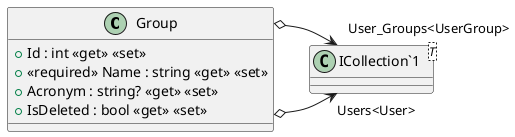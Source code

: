 @startuml
class Group {
    + Id : int <<get>> <<set>>
    + <<required>> Name : string <<get>> <<set>>
    + Acronym : string? <<get>> <<set>>
    + IsDeleted : bool <<get>> <<set>>
}
class "ICollection`1"<T> {
}
Group o-> "Users<User>" "ICollection`1"
Group o-> "User_Groups<UserGroup>" "ICollection`1"
@enduml
